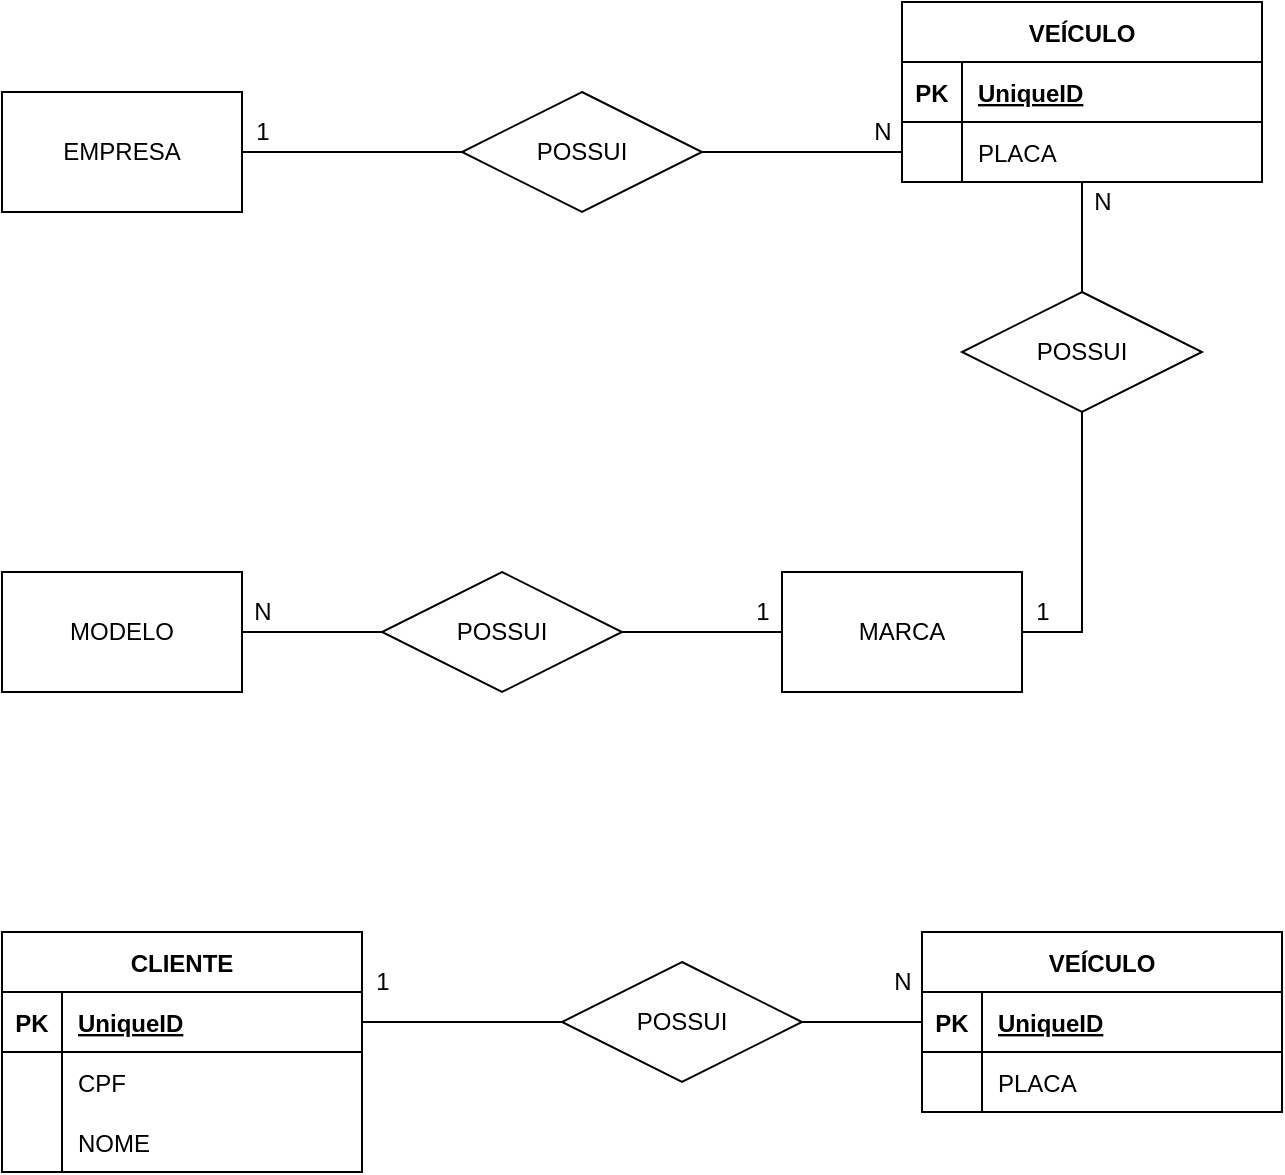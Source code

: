 <mxfile version="14.9.3" type="device"><diagram id="y5xbCm4R9rcz1_2RnV0l" name="Page-1"><mxGraphModel dx="1296" dy="685" grid="1" gridSize="10" guides="1" tooltips="1" connect="1" arrows="1" fold="1" page="1" pageScale="1" pageWidth="827" pageHeight="1169" math="0" shadow="0"><root><mxCell id="0"/><mxCell id="1" parent="0"/><mxCell id="-C8kafWN2G7eSWeDJbNB-4" style="edgeStyle=orthogonalEdgeStyle;rounded=0;orthogonalLoop=1;jettySize=auto;html=1;exitX=1;exitY=0.5;exitDx=0;exitDy=0;entryX=0;entryY=0.5;entryDx=0;entryDy=0;endArrow=none;endFill=0;" edge="1" parent="1" source="-C8kafWN2G7eSWeDJbNB-1" target="-C8kafWN2G7eSWeDJbNB-3"><mxGeometry relative="1" as="geometry"/></mxCell><mxCell id="-C8kafWN2G7eSWeDJbNB-1" value="EMPRESA" style="rounded=0;whiteSpace=wrap;html=1;" vertex="1" parent="1"><mxGeometry x="120" y="80" width="120" height="60" as="geometry"/></mxCell><mxCell id="-C8kafWN2G7eSWeDJbNB-5" style="edgeStyle=orthogonalEdgeStyle;rounded=0;orthogonalLoop=1;jettySize=auto;html=1;exitX=1;exitY=0.5;exitDx=0;exitDy=0;entryX=0;entryY=0.5;entryDx=0;entryDy=0;endArrow=none;endFill=0;" edge="1" parent="1" source="-C8kafWN2G7eSWeDJbNB-3"><mxGeometry relative="1" as="geometry"><mxPoint x="570" y="110" as="targetPoint"/></mxGeometry></mxCell><mxCell id="-C8kafWN2G7eSWeDJbNB-3" value="POSSUI" style="shape=rhombus;perimeter=rhombusPerimeter;whiteSpace=wrap;html=1;align=center;" vertex="1" parent="1"><mxGeometry x="350" y="80" width="120" height="60" as="geometry"/></mxCell><mxCell id="-C8kafWN2G7eSWeDJbNB-38" style="edgeStyle=orthogonalEdgeStyle;rounded=0;orthogonalLoop=1;jettySize=auto;html=1;exitX=0;exitY=0.5;exitDx=0;exitDy=0;entryX=1;entryY=0.5;entryDx=0;entryDy=0;endArrow=none;endFill=0;" edge="1" parent="1" source="-C8kafWN2G7eSWeDJbNB-6" target="-C8kafWN2G7eSWeDJbNB-35"><mxGeometry relative="1" as="geometry"/></mxCell><mxCell id="-C8kafWN2G7eSWeDJbNB-42" style="edgeStyle=orthogonalEdgeStyle;rounded=0;orthogonalLoop=1;jettySize=auto;html=1;exitX=1;exitY=0.5;exitDx=0;exitDy=0;entryX=0.5;entryY=1;entryDx=0;entryDy=0;endArrow=none;endFill=0;" edge="1" parent="1" source="-C8kafWN2G7eSWeDJbNB-6" target="-C8kafWN2G7eSWeDJbNB-7"><mxGeometry relative="1" as="geometry"/></mxCell><mxCell id="-C8kafWN2G7eSWeDJbNB-6" value="MARCA" style="whiteSpace=wrap;html=1;" vertex="1" parent="1"><mxGeometry x="510" y="320" width="120" height="60" as="geometry"/></mxCell><mxCell id="-C8kafWN2G7eSWeDJbNB-7" value="POSSUI" style="shape=rhombus;perimeter=rhombusPerimeter;whiteSpace=wrap;html=1;align=center;" vertex="1" parent="1"><mxGeometry x="600" y="180" width="120" height="60" as="geometry"/></mxCell><mxCell id="-C8kafWN2G7eSWeDJbNB-11" value="N" style="text;html=1;align=center;verticalAlign=middle;resizable=0;points=[];autosize=1;strokeColor=none;" vertex="1" parent="1"><mxGeometry x="550" y="90" width="20" height="20" as="geometry"/></mxCell><mxCell id="-C8kafWN2G7eSWeDJbNB-12" value="1" style="text;html=1;align=center;verticalAlign=middle;resizable=0;points=[];autosize=1;strokeColor=none;" vertex="1" parent="1"><mxGeometry x="240" y="90" width="20" height="20" as="geometry"/></mxCell><mxCell id="-C8kafWN2G7eSWeDJbNB-13" value="N" style="text;html=1;align=center;verticalAlign=middle;resizable=0;points=[];autosize=1;strokeColor=none;" vertex="1" parent="1"><mxGeometry x="660" y="125" width="20" height="20" as="geometry"/></mxCell><mxCell id="-C8kafWN2G7eSWeDJbNB-14" value="1" style="text;html=1;align=center;verticalAlign=middle;resizable=0;points=[];autosize=1;strokeColor=none;" vertex="1" parent="1"><mxGeometry x="630" y="330" width="20" height="20" as="geometry"/></mxCell><mxCell id="-C8kafWN2G7eSWeDJbNB-33" style="edgeStyle=orthogonalEdgeStyle;rounded=0;orthogonalLoop=1;jettySize=auto;html=1;exitX=0.5;exitY=1;exitDx=0;exitDy=0;entryX=0.5;entryY=0;entryDx=0;entryDy=0;endArrow=none;endFill=0;" edge="1" parent="1" source="-C8kafWN2G7eSWeDJbNB-17" target="-C8kafWN2G7eSWeDJbNB-7"><mxGeometry relative="1" as="geometry"/></mxCell><mxCell id="-C8kafWN2G7eSWeDJbNB-17" value="VEÍCULO" style="shape=table;startSize=30;container=1;collapsible=1;childLayout=tableLayout;fixedRows=1;rowLines=0;fontStyle=1;align=center;resizeLast=1;" vertex="1" parent="1"><mxGeometry x="570" y="35" width="180" height="90" as="geometry"/></mxCell><mxCell id="-C8kafWN2G7eSWeDJbNB-18" value="" style="shape=partialRectangle;collapsible=0;dropTarget=0;pointerEvents=0;fillColor=none;top=0;left=0;bottom=1;right=0;points=[[0,0.5],[1,0.5]];portConstraint=eastwest;" vertex="1" parent="-C8kafWN2G7eSWeDJbNB-17"><mxGeometry y="30" width="180" height="30" as="geometry"/></mxCell><mxCell id="-C8kafWN2G7eSWeDJbNB-19" value="PK" style="shape=partialRectangle;connectable=0;fillColor=none;top=0;left=0;bottom=0;right=0;fontStyle=1;overflow=hidden;" vertex="1" parent="-C8kafWN2G7eSWeDJbNB-18"><mxGeometry width="30" height="30" as="geometry"/></mxCell><mxCell id="-C8kafWN2G7eSWeDJbNB-20" value="UniqueID" style="shape=partialRectangle;connectable=0;fillColor=none;top=0;left=0;bottom=0;right=0;align=left;spacingLeft=6;fontStyle=5;overflow=hidden;" vertex="1" parent="-C8kafWN2G7eSWeDJbNB-18"><mxGeometry x="30" width="150" height="30" as="geometry"/></mxCell><mxCell id="-C8kafWN2G7eSWeDJbNB-21" value="" style="shape=partialRectangle;collapsible=0;dropTarget=0;pointerEvents=0;fillColor=none;top=0;left=0;bottom=0;right=0;points=[[0,0.5],[1,0.5]];portConstraint=eastwest;" vertex="1" parent="-C8kafWN2G7eSWeDJbNB-17"><mxGeometry y="60" width="180" height="30" as="geometry"/></mxCell><mxCell id="-C8kafWN2G7eSWeDJbNB-22" value="" style="shape=partialRectangle;connectable=0;fillColor=none;top=0;left=0;bottom=0;right=0;editable=1;overflow=hidden;" vertex="1" parent="-C8kafWN2G7eSWeDJbNB-21"><mxGeometry width="30" height="30" as="geometry"/></mxCell><mxCell id="-C8kafWN2G7eSWeDJbNB-23" value="PLACA" style="shape=partialRectangle;connectable=0;fillColor=none;top=0;left=0;bottom=0;right=0;align=left;spacingLeft=6;overflow=hidden;" vertex="1" parent="-C8kafWN2G7eSWeDJbNB-21"><mxGeometry x="30" width="150" height="30" as="geometry"/></mxCell><mxCell id="-C8kafWN2G7eSWeDJbNB-35" value="POSSUI" style="shape=rhombus;perimeter=rhombusPerimeter;whiteSpace=wrap;html=1;align=center;" vertex="1" parent="1"><mxGeometry x="310" y="320" width="120" height="60" as="geometry"/></mxCell><mxCell id="-C8kafWN2G7eSWeDJbNB-39" style="edgeStyle=orthogonalEdgeStyle;rounded=0;orthogonalLoop=1;jettySize=auto;html=1;exitX=1;exitY=0.5;exitDx=0;exitDy=0;entryX=0;entryY=0.5;entryDx=0;entryDy=0;endArrow=none;endFill=0;" edge="1" parent="1" source="-C8kafWN2G7eSWeDJbNB-36" target="-C8kafWN2G7eSWeDJbNB-35"><mxGeometry relative="1" as="geometry"/></mxCell><mxCell id="-C8kafWN2G7eSWeDJbNB-36" value="MODELO" style="whiteSpace=wrap;html=1;" vertex="1" parent="1"><mxGeometry x="120" y="320" width="120" height="60" as="geometry"/></mxCell><mxCell id="-C8kafWN2G7eSWeDJbNB-40" value="1" style="text;html=1;align=center;verticalAlign=middle;resizable=0;points=[];autosize=1;strokeColor=none;" vertex="1" parent="1"><mxGeometry x="490" y="330" width="20" height="20" as="geometry"/></mxCell><mxCell id="-C8kafWN2G7eSWeDJbNB-41" value="N" style="text;html=1;align=center;verticalAlign=middle;resizable=0;points=[];autosize=1;strokeColor=none;" vertex="1" parent="1"><mxGeometry x="240" y="330" width="20" height="20" as="geometry"/></mxCell><mxCell id="-C8kafWN2G7eSWeDJbNB-44" value="CLIENTE" style="shape=table;startSize=30;container=1;collapsible=1;childLayout=tableLayout;fixedRows=1;rowLines=0;fontStyle=1;align=center;resizeLast=1;" vertex="1" parent="1"><mxGeometry x="120" y="500" width="180" height="120" as="geometry"/></mxCell><mxCell id="-C8kafWN2G7eSWeDJbNB-45" value="" style="shape=partialRectangle;collapsible=0;dropTarget=0;pointerEvents=0;fillColor=none;top=0;left=0;bottom=1;right=0;points=[[0,0.5],[1,0.5]];portConstraint=eastwest;" vertex="1" parent="-C8kafWN2G7eSWeDJbNB-44"><mxGeometry y="30" width="180" height="30" as="geometry"/></mxCell><mxCell id="-C8kafWN2G7eSWeDJbNB-46" value="PK" style="shape=partialRectangle;connectable=0;fillColor=none;top=0;left=0;bottom=0;right=0;fontStyle=1;overflow=hidden;" vertex="1" parent="-C8kafWN2G7eSWeDJbNB-45"><mxGeometry width="30" height="30" as="geometry"/></mxCell><mxCell id="-C8kafWN2G7eSWeDJbNB-47" value="UniqueID" style="shape=partialRectangle;connectable=0;fillColor=none;top=0;left=0;bottom=0;right=0;align=left;spacingLeft=6;fontStyle=5;overflow=hidden;" vertex="1" parent="-C8kafWN2G7eSWeDJbNB-45"><mxGeometry x="30" width="150" height="30" as="geometry"/></mxCell><mxCell id="-C8kafWN2G7eSWeDJbNB-48" value="" style="shape=partialRectangle;collapsible=0;dropTarget=0;pointerEvents=0;fillColor=none;top=0;left=0;bottom=0;right=0;points=[[0,0.5],[1,0.5]];portConstraint=eastwest;" vertex="1" parent="-C8kafWN2G7eSWeDJbNB-44"><mxGeometry y="60" width="180" height="30" as="geometry"/></mxCell><mxCell id="-C8kafWN2G7eSWeDJbNB-49" value="" style="shape=partialRectangle;connectable=0;fillColor=none;top=0;left=0;bottom=0;right=0;editable=1;overflow=hidden;" vertex="1" parent="-C8kafWN2G7eSWeDJbNB-48"><mxGeometry width="30" height="30" as="geometry"/></mxCell><mxCell id="-C8kafWN2G7eSWeDJbNB-50" value="CPF" style="shape=partialRectangle;connectable=0;fillColor=none;top=0;left=0;bottom=0;right=0;align=left;spacingLeft=6;overflow=hidden;" vertex="1" parent="-C8kafWN2G7eSWeDJbNB-48"><mxGeometry x="30" width="150" height="30" as="geometry"/></mxCell><mxCell id="-C8kafWN2G7eSWeDJbNB-51" value="" style="shape=partialRectangle;collapsible=0;dropTarget=0;pointerEvents=0;fillColor=none;top=0;left=0;bottom=0;right=0;points=[[0,0.5],[1,0.5]];portConstraint=eastwest;" vertex="1" parent="-C8kafWN2G7eSWeDJbNB-44"><mxGeometry y="90" width="180" height="30" as="geometry"/></mxCell><mxCell id="-C8kafWN2G7eSWeDJbNB-52" value="" style="shape=partialRectangle;connectable=0;fillColor=none;top=0;left=0;bottom=0;right=0;editable=1;overflow=hidden;" vertex="1" parent="-C8kafWN2G7eSWeDJbNB-51"><mxGeometry width="30" height="30" as="geometry"/></mxCell><mxCell id="-C8kafWN2G7eSWeDJbNB-53" value="NOME" style="shape=partialRectangle;connectable=0;fillColor=none;top=0;left=0;bottom=0;right=0;align=left;spacingLeft=6;overflow=hidden;" vertex="1" parent="-C8kafWN2G7eSWeDJbNB-51"><mxGeometry x="30" width="150" height="30" as="geometry"/></mxCell><mxCell id="-C8kafWN2G7eSWeDJbNB-62" style="edgeStyle=orthogonalEdgeStyle;rounded=0;orthogonalLoop=1;jettySize=auto;html=1;exitX=0;exitY=0.5;exitDx=0;exitDy=0;entryX=1;entryY=0.5;entryDx=0;entryDy=0;endArrow=none;endFill=0;" edge="1" parent="1" source="-C8kafWN2G7eSWeDJbNB-59" target="-C8kafWN2G7eSWeDJbNB-45"><mxGeometry relative="1" as="geometry"/></mxCell><mxCell id="-C8kafWN2G7eSWeDJbNB-70" style="edgeStyle=orthogonalEdgeStyle;rounded=0;orthogonalLoop=1;jettySize=auto;html=1;exitX=1;exitY=0.5;exitDx=0;exitDy=0;entryX=0;entryY=0.5;entryDx=0;entryDy=0;endArrow=none;endFill=0;" edge="1" parent="1" source="-C8kafWN2G7eSWeDJbNB-59" target="-C8kafWN2G7eSWeDJbNB-64"><mxGeometry relative="1" as="geometry"/></mxCell><mxCell id="-C8kafWN2G7eSWeDJbNB-59" value="POSSUI" style="shape=rhombus;perimeter=rhombusPerimeter;whiteSpace=wrap;html=1;align=center;" vertex="1" parent="1"><mxGeometry x="400" y="515" width="120" height="60" as="geometry"/></mxCell><mxCell id="-C8kafWN2G7eSWeDJbNB-63" value="VEÍCULO" style="shape=table;startSize=30;container=1;collapsible=1;childLayout=tableLayout;fixedRows=1;rowLines=0;fontStyle=1;align=center;resizeLast=1;" vertex="1" parent="1"><mxGeometry x="580" y="500" width="180" height="90" as="geometry"/></mxCell><mxCell id="-C8kafWN2G7eSWeDJbNB-64" value="" style="shape=partialRectangle;collapsible=0;dropTarget=0;pointerEvents=0;fillColor=none;top=0;left=0;bottom=1;right=0;points=[[0,0.5],[1,0.5]];portConstraint=eastwest;" vertex="1" parent="-C8kafWN2G7eSWeDJbNB-63"><mxGeometry y="30" width="180" height="30" as="geometry"/></mxCell><mxCell id="-C8kafWN2G7eSWeDJbNB-65" value="PK" style="shape=partialRectangle;connectable=0;fillColor=none;top=0;left=0;bottom=0;right=0;fontStyle=1;overflow=hidden;" vertex="1" parent="-C8kafWN2G7eSWeDJbNB-64"><mxGeometry width="30" height="30" as="geometry"/></mxCell><mxCell id="-C8kafWN2G7eSWeDJbNB-66" value="UniqueID" style="shape=partialRectangle;connectable=0;fillColor=none;top=0;left=0;bottom=0;right=0;align=left;spacingLeft=6;fontStyle=5;overflow=hidden;" vertex="1" parent="-C8kafWN2G7eSWeDJbNB-64"><mxGeometry x="30" width="150" height="30" as="geometry"/></mxCell><mxCell id="-C8kafWN2G7eSWeDJbNB-67" value="" style="shape=partialRectangle;collapsible=0;dropTarget=0;pointerEvents=0;fillColor=none;top=0;left=0;bottom=0;right=0;points=[[0,0.5],[1,0.5]];portConstraint=eastwest;" vertex="1" parent="-C8kafWN2G7eSWeDJbNB-63"><mxGeometry y="60" width="180" height="30" as="geometry"/></mxCell><mxCell id="-C8kafWN2G7eSWeDJbNB-68" value="" style="shape=partialRectangle;connectable=0;fillColor=none;top=0;left=0;bottom=0;right=0;editable=1;overflow=hidden;" vertex="1" parent="-C8kafWN2G7eSWeDJbNB-67"><mxGeometry width="30" height="30" as="geometry"/></mxCell><mxCell id="-C8kafWN2G7eSWeDJbNB-69" value="PLACA" style="shape=partialRectangle;connectable=0;fillColor=none;top=0;left=0;bottom=0;right=0;align=left;spacingLeft=6;overflow=hidden;" vertex="1" parent="-C8kafWN2G7eSWeDJbNB-67"><mxGeometry x="30" width="150" height="30" as="geometry"/></mxCell><mxCell id="-C8kafWN2G7eSWeDJbNB-71" value="1" style="text;html=1;align=center;verticalAlign=middle;resizable=0;points=[];autosize=1;strokeColor=none;" vertex="1" parent="1"><mxGeometry x="300" y="515" width="20" height="20" as="geometry"/></mxCell><mxCell id="-C8kafWN2G7eSWeDJbNB-72" value="N" style="text;html=1;align=center;verticalAlign=middle;resizable=0;points=[];autosize=1;strokeColor=none;" vertex="1" parent="1"><mxGeometry x="560" y="515" width="20" height="20" as="geometry"/></mxCell></root></mxGraphModel></diagram></mxfile>